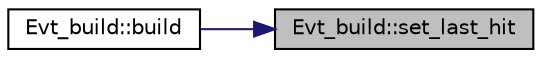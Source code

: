 digraph "Evt_build::set_last_hit"
{
 // LATEX_PDF_SIZE
  edge [fontname="Helvetica",fontsize="10",labelfontname="Helvetica",labelfontsize="10"];
  node [fontname="Helvetica",fontsize="10",shape=record];
  rankdir="RL";
  Node1 [label="Evt_build::set_last_hit",height=0.2,width=0.4,color="black", fillcolor="grey75", style="filled", fontcolor="black",tooltip=" "];
  Node1 -> Node2 [dir="back",color="midnightblue",fontsize="10",style="solid",fontname="Helvetica"];
  Node2 [label="Evt_build::build",height=0.2,width=0.4,color="black", fillcolor="white", style="filled",URL="$class_evt__build.html#a67e2e1a11b2b5823095e5555c87d658b",tooltip=" "];
}
